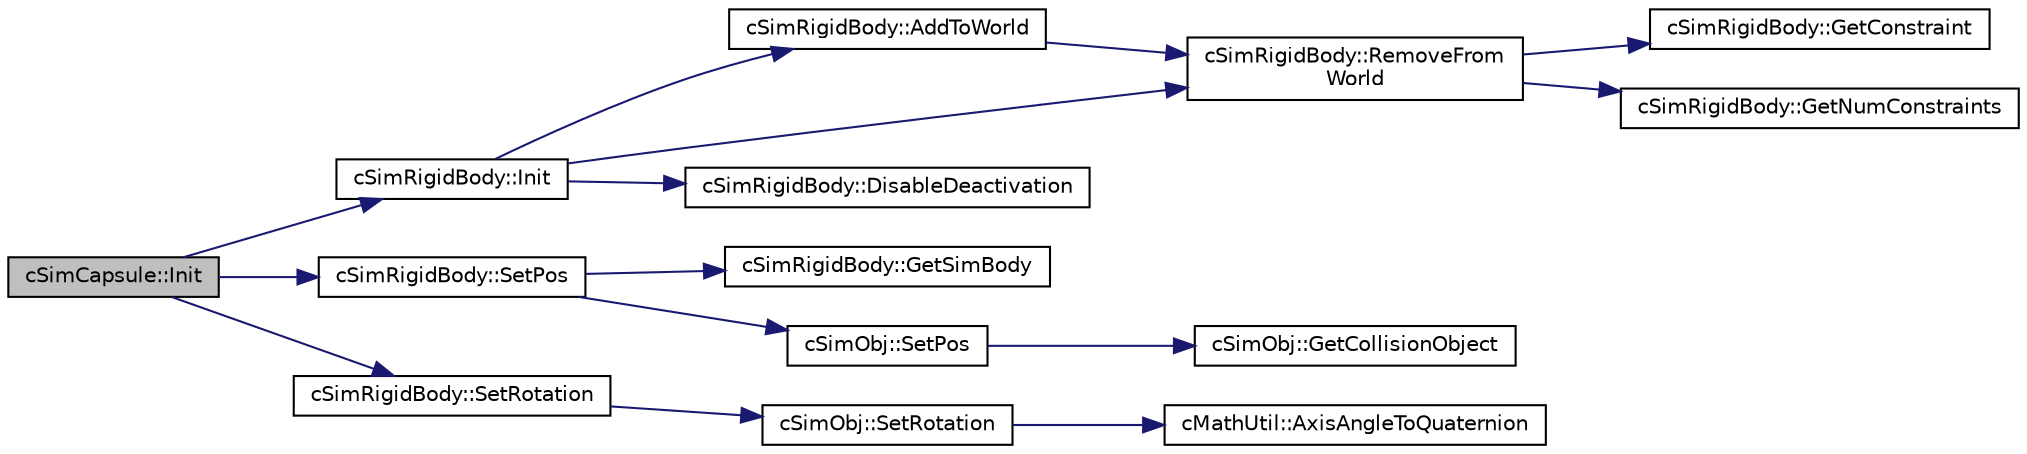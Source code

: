 digraph "cSimCapsule::Init"
{
 // LATEX_PDF_SIZE
  edge [fontname="Helvetica",fontsize="10",labelfontname="Helvetica",labelfontsize="10"];
  node [fontname="Helvetica",fontsize="10",shape=record];
  rankdir="LR";
  Node1 [label="cSimCapsule::Init",height=0.2,width=0.4,color="black", fillcolor="grey75", style="filled", fontcolor="black",tooltip=" "];
  Node1 -> Node2 [color="midnightblue",fontsize="10",style="solid",fontname="Helvetica"];
  Node2 [label="cSimRigidBody::Init",height=0.2,width=0.4,color="black", fillcolor="white", style="filled",URL="$classc_sim_rigid_body.html#a95980d6c8ead34d67b80ddd7ab5afba7",tooltip=" "];
  Node2 -> Node3 [color="midnightblue",fontsize="10",style="solid",fontname="Helvetica"];
  Node3 [label="cSimRigidBody::AddToWorld",height=0.2,width=0.4,color="black", fillcolor="white", style="filled",URL="$classc_sim_rigid_body.html#a565ea788322d2c90ab068f7f847d031c",tooltip=" "];
  Node3 -> Node4 [color="midnightblue",fontsize="10",style="solid",fontname="Helvetica"];
  Node4 [label="cSimRigidBody::RemoveFrom\lWorld",height=0.2,width=0.4,color="black", fillcolor="white", style="filled",URL="$classc_sim_rigid_body.html#a008cd6068cb655d2c5e041cd27f4dcdf",tooltip=" "];
  Node4 -> Node5 [color="midnightblue",fontsize="10",style="solid",fontname="Helvetica"];
  Node5 [label="cSimRigidBody::GetConstraint",height=0.2,width=0.4,color="black", fillcolor="white", style="filled",URL="$classc_sim_rigid_body.html#aebee1c84b878ee2d84d7413adcc24eb0",tooltip=" "];
  Node4 -> Node6 [color="midnightblue",fontsize="10",style="solid",fontname="Helvetica"];
  Node6 [label="cSimRigidBody::GetNumConstraints",height=0.2,width=0.4,color="black", fillcolor="white", style="filled",URL="$classc_sim_rigid_body.html#acaabab2e5a197cd1c7d962c46e82c43a",tooltip=" "];
  Node2 -> Node7 [color="midnightblue",fontsize="10",style="solid",fontname="Helvetica"];
  Node7 [label="cSimRigidBody::DisableDeactivation",height=0.2,width=0.4,color="black", fillcolor="white", style="filled",URL="$classc_sim_rigid_body.html#a9f97dbdd041635f56e07821bf78be597",tooltip=" "];
  Node2 -> Node4 [color="midnightblue",fontsize="10",style="solid",fontname="Helvetica"];
  Node1 -> Node8 [color="midnightblue",fontsize="10",style="solid",fontname="Helvetica"];
  Node8 [label="cSimRigidBody::SetPos",height=0.2,width=0.4,color="black", fillcolor="white", style="filled",URL="$classc_sim_rigid_body.html#a0bfaec35073e508a540382afbf2e01ee",tooltip=" "];
  Node8 -> Node9 [color="midnightblue",fontsize="10",style="solid",fontname="Helvetica"];
  Node9 [label="cSimRigidBody::GetSimBody",height=0.2,width=0.4,color="black", fillcolor="white", style="filled",URL="$classc_sim_rigid_body.html#a68aa4b8017be11cd171421e37d7852da",tooltip=" "];
  Node8 -> Node10 [color="midnightblue",fontsize="10",style="solid",fontname="Helvetica"];
  Node10 [label="cSimObj::SetPos",height=0.2,width=0.4,color="black", fillcolor="white", style="filled",URL="$classc_sim_obj.html#ade4d1935acd802c665801e85edaccb0e",tooltip=" "];
  Node10 -> Node11 [color="midnightblue",fontsize="10",style="solid",fontname="Helvetica"];
  Node11 [label="cSimObj::GetCollisionObject",height=0.2,width=0.4,color="black", fillcolor="white", style="filled",URL="$classc_sim_obj.html#aabb085287e9c1b96e290f66b8cab95e9",tooltip=" "];
  Node1 -> Node12 [color="midnightblue",fontsize="10",style="solid",fontname="Helvetica"];
  Node12 [label="cSimRigidBody::SetRotation",height=0.2,width=0.4,color="black", fillcolor="white", style="filled",URL="$classc_sim_rigid_body.html#a7e9ab664f0958e50aa0d65020e2f7b17",tooltip=" "];
  Node12 -> Node13 [color="midnightblue",fontsize="10",style="solid",fontname="Helvetica"];
  Node13 [label="cSimObj::SetRotation",height=0.2,width=0.4,color="black", fillcolor="white", style="filled",URL="$classc_sim_obj.html#a479395bb5dfa1df365ac38d56867b044",tooltip=" "];
  Node13 -> Node14 [color="midnightblue",fontsize="10",style="solid",fontname="Helvetica"];
  Node14 [label="cMathUtil::AxisAngleToQuaternion",height=0.2,width=0.4,color="black", fillcolor="white", style="filled",URL="$classc_math_util.html#a2676ee59b4e895344c077468da3b6c8f",tooltip=" "];
}
